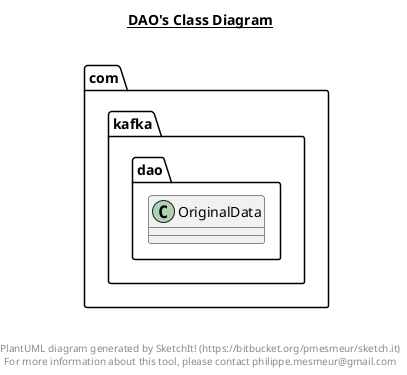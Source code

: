 @startuml

title __DAO's Class Diagram__\n

  namespace com.kafka {
    namespace dao {
      class com.kafka.dao.OriginalData {
      }
    }
  }
  



right footer


PlantUML diagram generated by SketchIt! (https://bitbucket.org/pmesmeur/sketch.it)
For more information about this tool, please contact philippe.mesmeur@gmail.com
endfooter

@enduml
